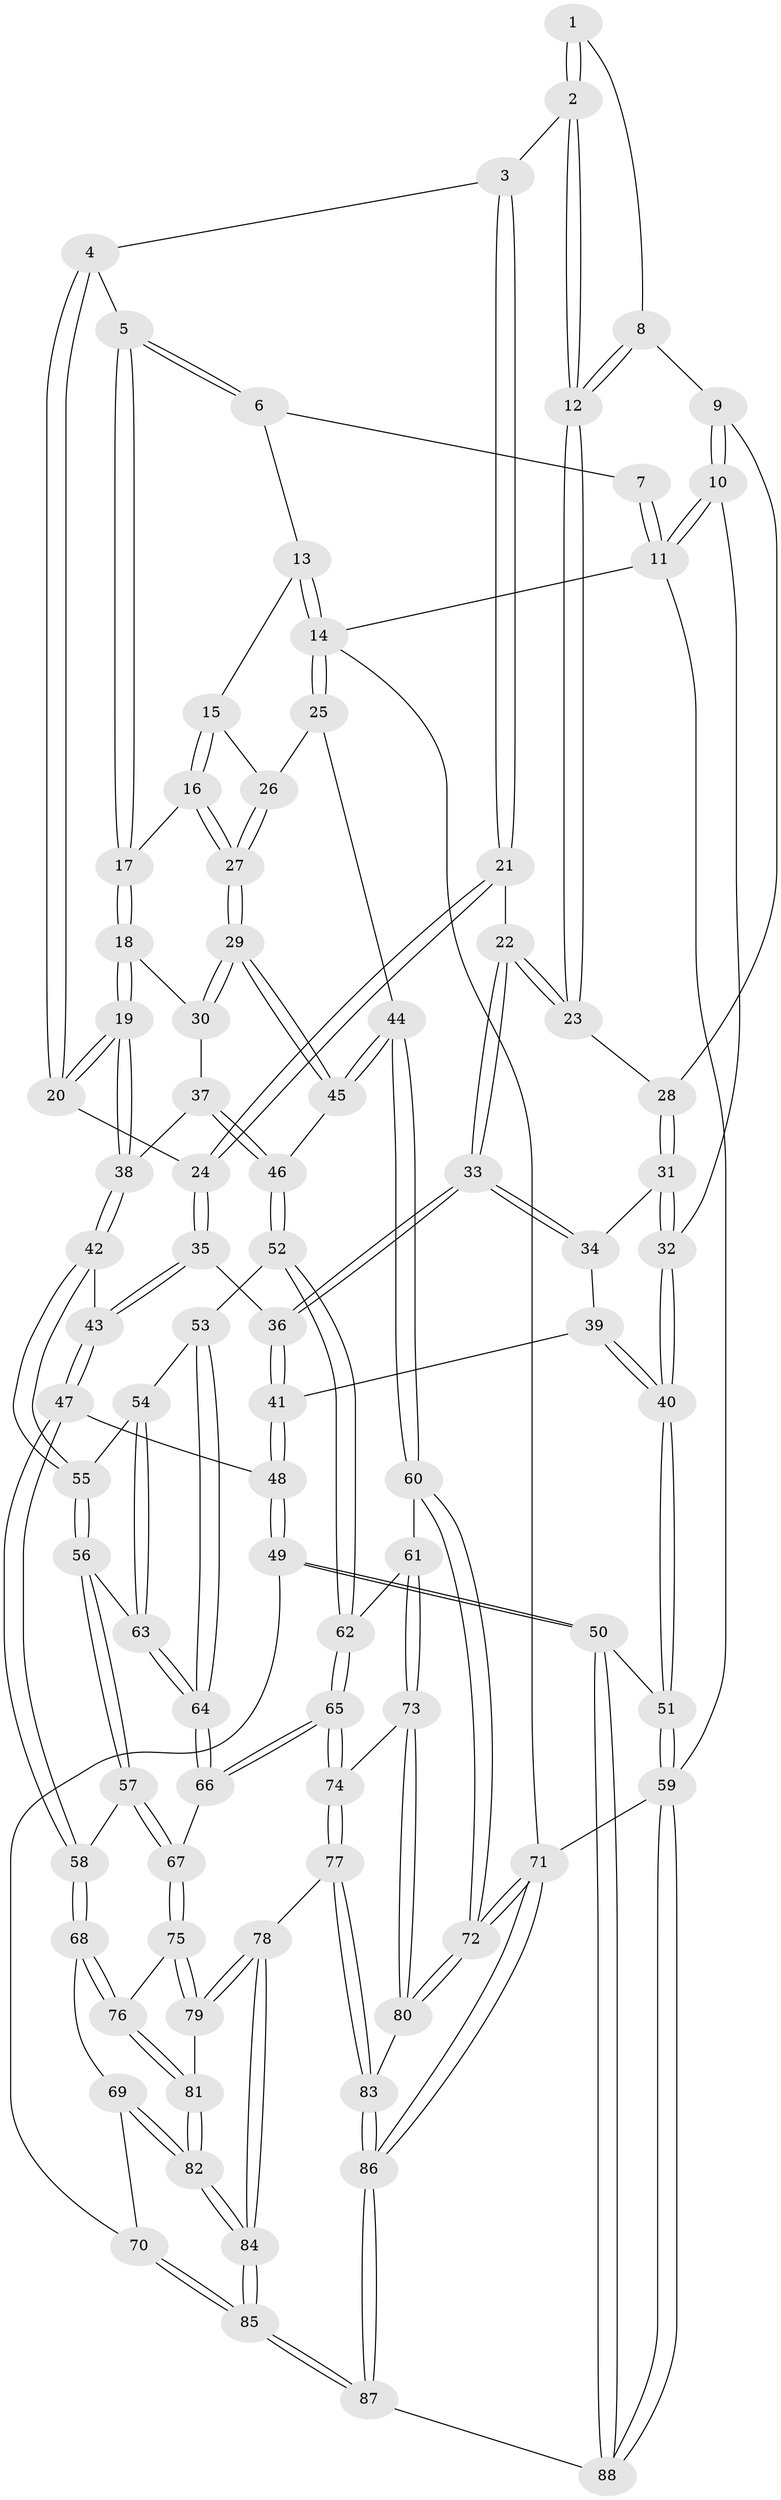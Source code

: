 // Generated by graph-tools (version 1.1) at 2025/00/03/09/25 05:00:07]
// undirected, 88 vertices, 217 edges
graph export_dot {
graph [start="1"]
  node [color=gray90,style=filled];
  1 [pos="+0.18156386396109975+0"];
  2 [pos="+0.3148319091003403+0.07830358611049339"];
  3 [pos="+0.4189163325140709+0.08110353289030625"];
  4 [pos="+0.5007607439019067+0.005374089952997584"];
  5 [pos="+0.5999640470340907+0"];
  6 [pos="+0.6036569095298214+0"];
  7 [pos="+0.17639205255570667+0"];
  8 [pos="+0.15201798315927134+0"];
  9 [pos="+0.0853228230508606+0.10558783552209498"];
  10 [pos="+0+0.21789716943961535"];
  11 [pos="+0+0"];
  12 [pos="+0.25148010864365056+0.17991923395016296"];
  13 [pos="+0.8876141946987447+0"];
  14 [pos="+1+0"];
  15 [pos="+0.8620725968510252+0.11070637396566273"];
  16 [pos="+0.7654378205544854+0.13534485664892357"];
  17 [pos="+0.6805384547975439+0.11843301165452012"];
  18 [pos="+0.6651500102879252+0.16482537311609044"];
  19 [pos="+0.5224190408874478+0.29284109065442115"];
  20 [pos="+0.4982149517536212+0.2807311305329101"];
  21 [pos="+0.406955174999382+0.21362011687167495"];
  22 [pos="+0.26059938110937325+0.2229583564437349"];
  23 [pos="+0.24650419119029174+0.20803797496437818"];
  24 [pos="+0.49363285331414913+0.2794446461052103"];
  25 [pos="+1+0.027206801632074316"];
  26 [pos="+0.8839225130789807+0.11916361383085498"];
  27 [pos="+0.9199099908604629+0.3358605913448524"];
  28 [pos="+0.19287958806542174+0.20788200820191888"];
  29 [pos="+0.9317186479119222+0.36120216176054865"];
  30 [pos="+0.7317145014602097+0.2808419942403562"];
  31 [pos="+0.09354995537683457+0.2753546396494902"];
  32 [pos="+0+0.29097460879969606"];
  33 [pos="+0.2704599134581835+0.35633218640537656"];
  34 [pos="+0.12639937543453128+0.32242270440174337"];
  35 [pos="+0.3340910705735203+0.3663988304887662"];
  36 [pos="+0.27446901707950067+0.37041610863810764"];
  37 [pos="+0.6658476720960073+0.3907574683876987"];
  38 [pos="+0.5483625309032382+0.38184550536822315"];
  39 [pos="+0.13162157397866603+0.37412444081434404"];
  40 [pos="+0+0.6518246040743993"];
  41 [pos="+0.26460024308723423+0.39672374682480605"];
  42 [pos="+0.5364010787856801+0.41296778237861903"];
  43 [pos="+0.46718480397566964+0.46173536920395575"];
  44 [pos="+1+0.3922738133195081"];
  45 [pos="+0.9352423220338256+0.3648651876038956"];
  46 [pos="+0.7793284459090404+0.4720033616570453"];
  47 [pos="+0.40474856236211937+0.5471318349133594"];
  48 [pos="+0.24621930125476973+0.5342276150887189"];
  49 [pos="+0.06003693800095487+0.6837551336014286"];
  50 [pos="+0+0.6956094918954151"];
  51 [pos="+0+0.6971390425591524"];
  52 [pos="+0.7762270880681658+0.4811075037373615"];
  53 [pos="+0.7410068842963635+0.512233504522603"];
  54 [pos="+0.6327416586902352+0.5339018322909989"];
  55 [pos="+0.5979462775361258+0.5271933537975911"];
  56 [pos="+0.5579040053966251+0.607154633744588"];
  57 [pos="+0.5235426130163406+0.6547240088432656"];
  58 [pos="+0.47580916710508814+0.6560532327758188"];
  59 [pos="+0+1"];
  60 [pos="+1+0.5437123371381285"];
  61 [pos="+0.9308399975709268+0.6383216777086343"];
  62 [pos="+0.835824302720473+0.6046482500618194"];
  63 [pos="+0.6581912884520013+0.6084206028475714"];
  64 [pos="+0.7035615903252473+0.661759970071764"];
  65 [pos="+0.7380014840688542+0.7015144687382345"];
  66 [pos="+0.7048176828601322+0.6734130684699909"];
  67 [pos="+0.5784085878163302+0.6918769910741664"];
  68 [pos="+0.4639699018031808+0.6749061039705269"];
  69 [pos="+0.3289028738084862+0.7421381815612169"];
  70 [pos="+0.21334282759509685+0.7523062153634533"];
  71 [pos="+1+1"];
  72 [pos="+1+1"];
  73 [pos="+0.8689305308565067+0.752316729159515"];
  74 [pos="+0.7498519699107901+0.7316279609520134"];
  75 [pos="+0.5901098858216302+0.7651786536314418"];
  76 [pos="+0.47275668358824446+0.7820982600374793"];
  77 [pos="+0.696831658585471+0.8567898909714262"];
  78 [pos="+0.6395240398273263+0.8421156262314304"];
  79 [pos="+0.5981089583402918+0.7913325233724062"];
  80 [pos="+0.9392408981440259+0.8811034512901028"];
  81 [pos="+0.4703712813130422+0.8232298728192442"];
  82 [pos="+0.45535614735331437+0.8586094874429938"];
  83 [pos="+0.7040308572755443+0.8700703679977455"];
  84 [pos="+0.4519170142642156+0.9483133754243409"];
  85 [pos="+0.41526414679457174+1"];
  86 [pos="+0.6966249178449084+1"];
  87 [pos="+0.41267850041883253+1"];
  88 [pos="+0.38126562961974225+1"];
  1 -- 2;
  1 -- 2;
  1 -- 8;
  2 -- 3;
  2 -- 12;
  2 -- 12;
  3 -- 4;
  3 -- 21;
  3 -- 21;
  4 -- 5;
  4 -- 20;
  4 -- 20;
  5 -- 6;
  5 -- 6;
  5 -- 17;
  5 -- 17;
  6 -- 7;
  6 -- 13;
  7 -- 11;
  7 -- 11;
  8 -- 9;
  8 -- 12;
  8 -- 12;
  9 -- 10;
  9 -- 10;
  9 -- 28;
  10 -- 11;
  10 -- 11;
  10 -- 32;
  11 -- 14;
  11 -- 59;
  12 -- 23;
  12 -- 23;
  13 -- 14;
  13 -- 14;
  13 -- 15;
  14 -- 25;
  14 -- 25;
  14 -- 71;
  15 -- 16;
  15 -- 16;
  15 -- 26;
  16 -- 17;
  16 -- 27;
  16 -- 27;
  17 -- 18;
  17 -- 18;
  18 -- 19;
  18 -- 19;
  18 -- 30;
  19 -- 20;
  19 -- 20;
  19 -- 38;
  19 -- 38;
  20 -- 24;
  21 -- 22;
  21 -- 24;
  21 -- 24;
  22 -- 23;
  22 -- 23;
  22 -- 33;
  22 -- 33;
  23 -- 28;
  24 -- 35;
  24 -- 35;
  25 -- 26;
  25 -- 44;
  26 -- 27;
  26 -- 27;
  27 -- 29;
  27 -- 29;
  28 -- 31;
  28 -- 31;
  29 -- 30;
  29 -- 30;
  29 -- 45;
  29 -- 45;
  30 -- 37;
  31 -- 32;
  31 -- 32;
  31 -- 34;
  32 -- 40;
  32 -- 40;
  33 -- 34;
  33 -- 34;
  33 -- 36;
  33 -- 36;
  34 -- 39;
  35 -- 36;
  35 -- 43;
  35 -- 43;
  36 -- 41;
  36 -- 41;
  37 -- 38;
  37 -- 46;
  37 -- 46;
  38 -- 42;
  38 -- 42;
  39 -- 40;
  39 -- 40;
  39 -- 41;
  40 -- 51;
  40 -- 51;
  41 -- 48;
  41 -- 48;
  42 -- 43;
  42 -- 55;
  42 -- 55;
  43 -- 47;
  43 -- 47;
  44 -- 45;
  44 -- 45;
  44 -- 60;
  44 -- 60;
  45 -- 46;
  46 -- 52;
  46 -- 52;
  47 -- 48;
  47 -- 58;
  47 -- 58;
  48 -- 49;
  48 -- 49;
  49 -- 50;
  49 -- 50;
  49 -- 70;
  50 -- 51;
  50 -- 88;
  50 -- 88;
  51 -- 59;
  51 -- 59;
  52 -- 53;
  52 -- 62;
  52 -- 62;
  53 -- 54;
  53 -- 64;
  53 -- 64;
  54 -- 55;
  54 -- 63;
  54 -- 63;
  55 -- 56;
  55 -- 56;
  56 -- 57;
  56 -- 57;
  56 -- 63;
  57 -- 58;
  57 -- 67;
  57 -- 67;
  58 -- 68;
  58 -- 68;
  59 -- 88;
  59 -- 88;
  59 -- 71;
  60 -- 61;
  60 -- 72;
  60 -- 72;
  61 -- 62;
  61 -- 73;
  61 -- 73;
  62 -- 65;
  62 -- 65;
  63 -- 64;
  63 -- 64;
  64 -- 66;
  64 -- 66;
  65 -- 66;
  65 -- 66;
  65 -- 74;
  65 -- 74;
  66 -- 67;
  67 -- 75;
  67 -- 75;
  68 -- 69;
  68 -- 76;
  68 -- 76;
  69 -- 70;
  69 -- 82;
  69 -- 82;
  70 -- 85;
  70 -- 85;
  71 -- 72;
  71 -- 72;
  71 -- 86;
  71 -- 86;
  72 -- 80;
  72 -- 80;
  73 -- 74;
  73 -- 80;
  73 -- 80;
  74 -- 77;
  74 -- 77;
  75 -- 76;
  75 -- 79;
  75 -- 79;
  76 -- 81;
  76 -- 81;
  77 -- 78;
  77 -- 83;
  77 -- 83;
  78 -- 79;
  78 -- 79;
  78 -- 84;
  78 -- 84;
  79 -- 81;
  80 -- 83;
  81 -- 82;
  81 -- 82;
  82 -- 84;
  82 -- 84;
  83 -- 86;
  83 -- 86;
  84 -- 85;
  84 -- 85;
  85 -- 87;
  85 -- 87;
  86 -- 87;
  86 -- 87;
  87 -- 88;
}
